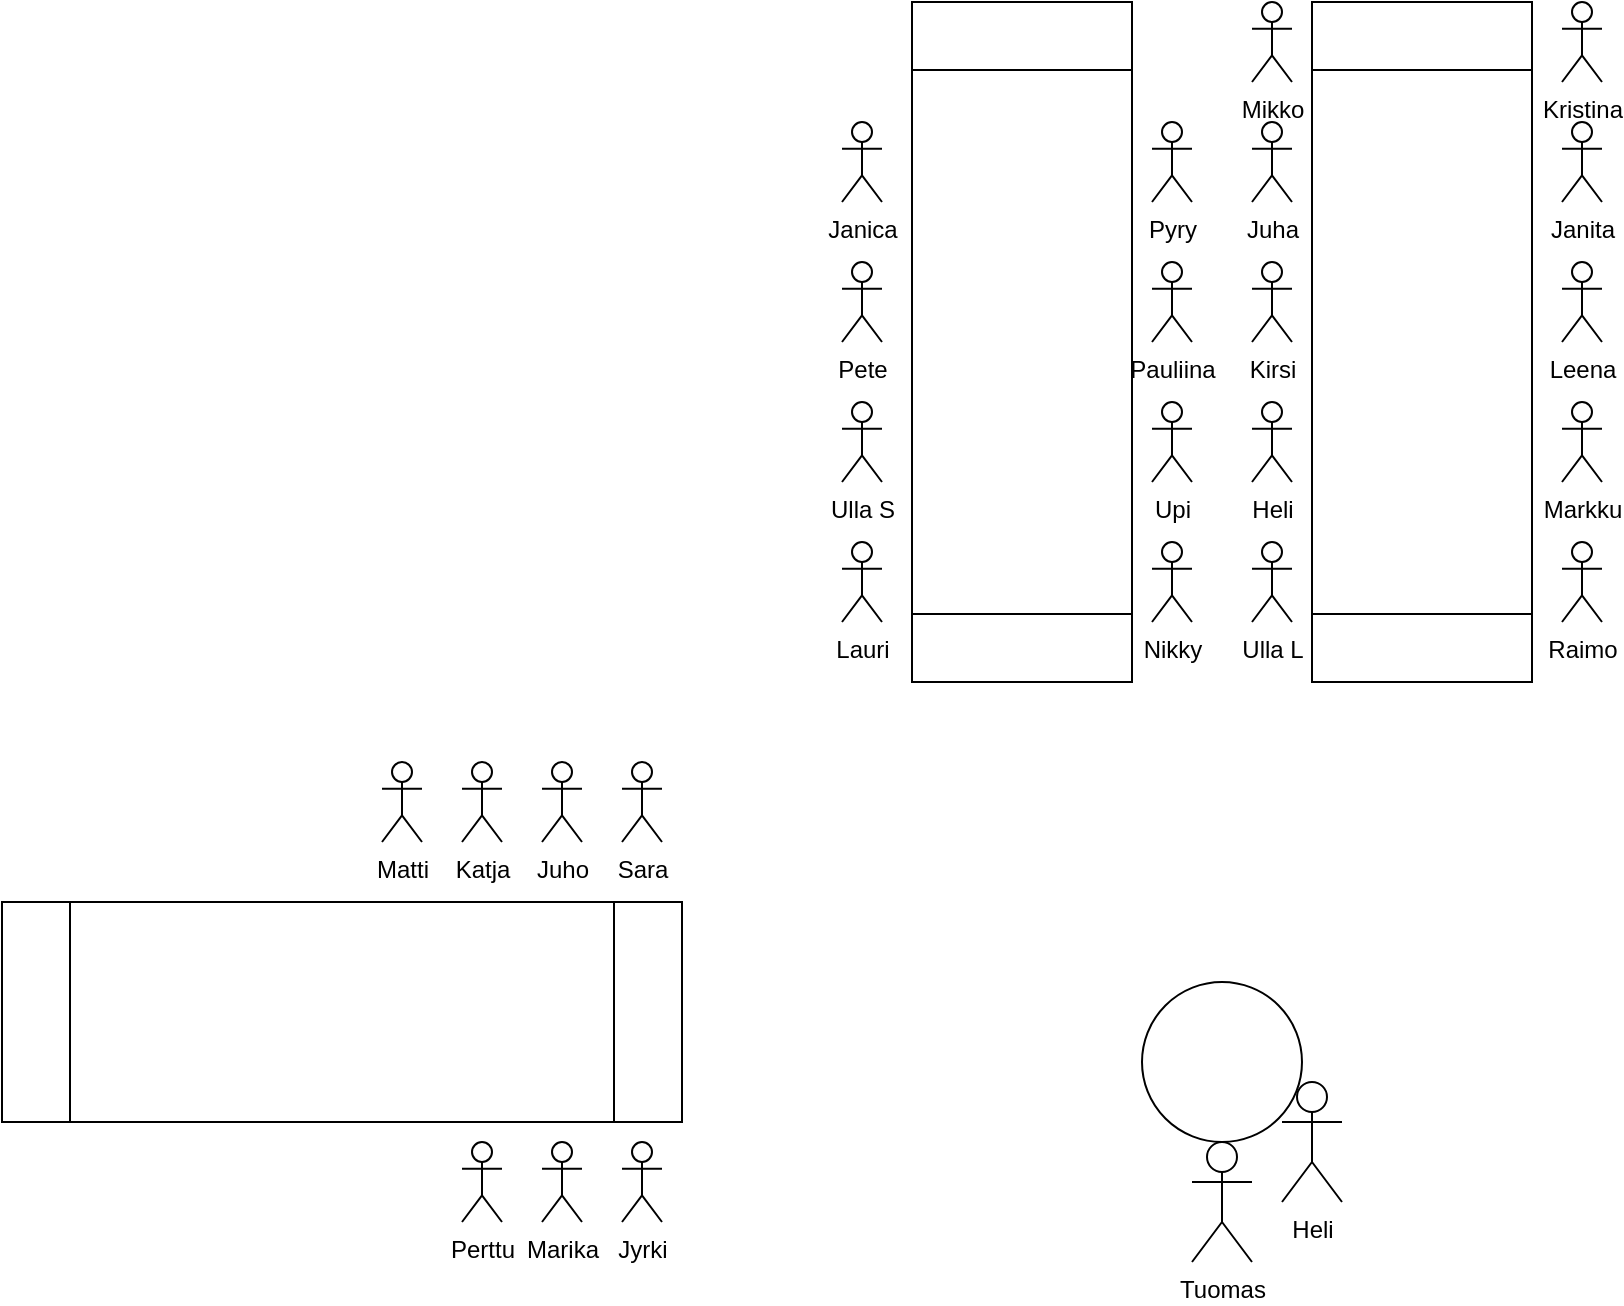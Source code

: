 <mxfile version="15.1.4" type="github">
  <diagram id="0w82SK2QTF1lje_9Vqo6" name="Page-1">
    <mxGraphModel dx="842" dy="589" grid="1" gridSize="10" guides="1" tooltips="1" connect="1" arrows="1" fold="1" page="1" pageScale="1" pageWidth="827" pageHeight="1169" math="0" shadow="0">
      <root>
        <mxCell id="0" />
        <mxCell id="1" parent="0" />
        <mxCell id="h8FWp38skAzf_V1491gm-1" value="" style="shape=process;whiteSpace=wrap;html=1;backgroundOutline=1;rotation=-90;" vertex="1" parent="1">
          <mxGeometry x="340" y="155" width="340" height="110" as="geometry" />
        </mxCell>
        <mxCell id="h8FWp38skAzf_V1491gm-7" value="Ulla L" style="shape=umlActor;verticalLabelPosition=bottom;verticalAlign=top;html=1;outlineConnect=0;" vertex="1" parent="1">
          <mxGeometry x="625" y="310" width="20" height="40" as="geometry" />
        </mxCell>
        <mxCell id="h8FWp38skAzf_V1491gm-8" value="Raimo" style="shape=umlActor;verticalLabelPosition=bottom;verticalAlign=top;html=1;outlineConnect=0;" vertex="1" parent="1">
          <mxGeometry x="780" y="310" width="20" height="40" as="geometry" />
        </mxCell>
        <mxCell id="h8FWp38skAzf_V1491gm-9" value="" style="shape=process;whiteSpace=wrap;html=1;backgroundOutline=1;rotation=-90;" vertex="1" parent="1">
          <mxGeometry x="540" y="155" width="340" height="110" as="geometry" />
        </mxCell>
        <mxCell id="h8FWp38skAzf_V1491gm-10" value="" style="ellipse;whiteSpace=wrap;html=1;aspect=fixed;" vertex="1" parent="1">
          <mxGeometry x="570" y="530" width="80" height="80" as="geometry" />
        </mxCell>
        <mxCell id="h8FWp38skAzf_V1491gm-11" value="" style="shape=process;whiteSpace=wrap;html=1;backgroundOutline=1;rotation=0;" vertex="1" parent="1">
          <mxGeometry y="490" width="340" height="110" as="geometry" />
        </mxCell>
        <mxCell id="h8FWp38skAzf_V1491gm-12" value="Tuomas&lt;br&gt;" style="shape=umlActor;verticalLabelPosition=bottom;verticalAlign=top;html=1;outlineConnect=0;" vertex="1" parent="1">
          <mxGeometry x="595" y="610" width="30" height="60" as="geometry" />
        </mxCell>
        <mxCell id="h8FWp38skAzf_V1491gm-14" value="Heli" style="shape=umlActor;verticalLabelPosition=bottom;verticalAlign=top;html=1;outlineConnect=0;" vertex="1" parent="1">
          <mxGeometry x="640" y="580" width="30" height="60" as="geometry" />
        </mxCell>
        <mxCell id="h8FWp38skAzf_V1491gm-16" value="Juha" style="shape=umlActor;verticalLabelPosition=bottom;verticalAlign=top;html=1;outlineConnect=0;" vertex="1" parent="1">
          <mxGeometry x="625" y="100" width="20" height="40" as="geometry" />
        </mxCell>
        <mxCell id="h8FWp38skAzf_V1491gm-17" value="Janita" style="shape=umlActor;verticalLabelPosition=bottom;verticalAlign=top;html=1;outlineConnect=0;" vertex="1" parent="1">
          <mxGeometry x="780" y="100" width="20" height="40" as="geometry" />
        </mxCell>
        <mxCell id="h8FWp38skAzf_V1491gm-18" value="Leena" style="shape=umlActor;verticalLabelPosition=bottom;verticalAlign=top;html=1;outlineConnect=0;" vertex="1" parent="1">
          <mxGeometry x="780" y="170" width="20" height="40" as="geometry" />
        </mxCell>
        <mxCell id="h8FWp38skAzf_V1491gm-19" value="Sara" style="shape=umlActor;verticalLabelPosition=bottom;verticalAlign=top;html=1;outlineConnect=0;" vertex="1" parent="1">
          <mxGeometry x="310" y="420" width="20" height="40" as="geometry" />
        </mxCell>
        <mxCell id="h8FWp38skAzf_V1491gm-20" value="Jyrki" style="shape=umlActor;verticalLabelPosition=bottom;verticalAlign=top;html=1;outlineConnect=0;" vertex="1" parent="1">
          <mxGeometry x="310" y="610" width="20" height="40" as="geometry" />
        </mxCell>
        <mxCell id="h8FWp38skAzf_V1491gm-21" value="Marika" style="shape=umlActor;verticalLabelPosition=bottom;verticalAlign=top;html=1;outlineConnect=0;" vertex="1" parent="1">
          <mxGeometry x="270" y="610" width="20" height="40" as="geometry" />
        </mxCell>
        <mxCell id="h8FWp38skAzf_V1491gm-22" value="Juho" style="shape=umlActor;verticalLabelPosition=bottom;verticalAlign=top;html=1;outlineConnect=0;" vertex="1" parent="1">
          <mxGeometry x="270" y="420" width="20" height="40" as="geometry" />
        </mxCell>
        <mxCell id="h8FWp38skAzf_V1491gm-23" value="Markku" style="shape=umlActor;verticalLabelPosition=bottom;verticalAlign=top;html=1;outlineConnect=0;" vertex="1" parent="1">
          <mxGeometry x="780" y="240" width="20" height="40" as="geometry" />
        </mxCell>
        <mxCell id="h8FWp38skAzf_V1491gm-24" value="Heli" style="shape=umlActor;verticalLabelPosition=bottom;verticalAlign=top;html=1;outlineConnect=0;" vertex="1" parent="1">
          <mxGeometry x="625" y="240" width="20" height="40" as="geometry" />
        </mxCell>
        <mxCell id="h8FWp38skAzf_V1491gm-27" value="Kirsi" style="shape=umlActor;verticalLabelPosition=bottom;verticalAlign=top;html=1;outlineConnect=0;" vertex="1" parent="1">
          <mxGeometry x="625" y="170" width="20" height="40" as="geometry" />
        </mxCell>
        <mxCell id="h8FWp38skAzf_V1491gm-28" value="Kristina" style="shape=umlActor;verticalLabelPosition=bottom;verticalAlign=top;html=1;outlineConnect=0;" vertex="1" parent="1">
          <mxGeometry x="780" y="40" width="20" height="40" as="geometry" />
        </mxCell>
        <mxCell id="h8FWp38skAzf_V1491gm-29" value="Mikko" style="shape=umlActor;verticalLabelPosition=bottom;verticalAlign=top;html=1;outlineConnect=0;" vertex="1" parent="1">
          <mxGeometry x="625" y="40" width="20" height="40" as="geometry" />
        </mxCell>
        <mxCell id="h8FWp38skAzf_V1491gm-30" value="Perttu" style="shape=umlActor;verticalLabelPosition=bottom;verticalAlign=top;html=1;outlineConnect=0;" vertex="1" parent="1">
          <mxGeometry x="230" y="610" width="20" height="40" as="geometry" />
        </mxCell>
        <mxCell id="h8FWp38skAzf_V1491gm-32" value="Katja" style="shape=umlActor;verticalLabelPosition=bottom;verticalAlign=top;html=1;outlineConnect=0;" vertex="1" parent="1">
          <mxGeometry x="230" y="420" width="20" height="40" as="geometry" />
        </mxCell>
        <mxCell id="h8FWp38skAzf_V1491gm-33" value="Lauri" style="shape=umlActor;verticalLabelPosition=bottom;verticalAlign=top;html=1;outlineConnect=0;" vertex="1" parent="1">
          <mxGeometry x="420" y="310" width="20" height="40" as="geometry" />
        </mxCell>
        <mxCell id="h8FWp38skAzf_V1491gm-34" value="Nikky" style="shape=umlActor;verticalLabelPosition=bottom;verticalAlign=top;html=1;outlineConnect=0;" vertex="1" parent="1">
          <mxGeometry x="575" y="310" width="20" height="40" as="geometry" />
        </mxCell>
        <mxCell id="h8FWp38skAzf_V1491gm-35" value="Upi" style="shape=umlActor;verticalLabelPosition=bottom;verticalAlign=top;html=1;outlineConnect=0;" vertex="1" parent="1">
          <mxGeometry x="575" y="240" width="20" height="40" as="geometry" />
        </mxCell>
        <mxCell id="h8FWp38skAzf_V1491gm-36" value="Ulla S" style="shape=umlActor;verticalLabelPosition=bottom;verticalAlign=top;html=1;outlineConnect=0;" vertex="1" parent="1">
          <mxGeometry x="420" y="240" width="20" height="40" as="geometry" />
        </mxCell>
        <mxCell id="h8FWp38skAzf_V1491gm-39" value="Pete" style="shape=umlActor;verticalLabelPosition=bottom;verticalAlign=top;html=1;outlineConnect=0;" vertex="1" parent="1">
          <mxGeometry x="420" y="170" width="20" height="40" as="geometry" />
        </mxCell>
        <mxCell id="h8FWp38skAzf_V1491gm-43" value="Pauliina" style="shape=umlActor;verticalLabelPosition=bottom;verticalAlign=top;html=1;outlineConnect=0;" vertex="1" parent="1">
          <mxGeometry x="575" y="170" width="20" height="40" as="geometry" />
        </mxCell>
        <mxCell id="h8FWp38skAzf_V1491gm-44" value="Matti" style="shape=umlActor;verticalLabelPosition=bottom;verticalAlign=top;html=1;outlineConnect=0;" vertex="1" parent="1">
          <mxGeometry x="190" y="420" width="20" height="40" as="geometry" />
        </mxCell>
        <mxCell id="h8FWp38skAzf_V1491gm-45" value="Pyry" style="shape=umlActor;verticalLabelPosition=bottom;verticalAlign=top;html=1;outlineConnect=0;" vertex="1" parent="1">
          <mxGeometry x="575" y="100" width="20" height="40" as="geometry" />
        </mxCell>
        <mxCell id="h8FWp38skAzf_V1491gm-46" value="Janica" style="shape=umlActor;verticalLabelPosition=bottom;verticalAlign=top;html=1;outlineConnect=0;" vertex="1" parent="1">
          <mxGeometry x="420" y="100" width="20" height="40" as="geometry" />
        </mxCell>
      </root>
    </mxGraphModel>
  </diagram>
</mxfile>
